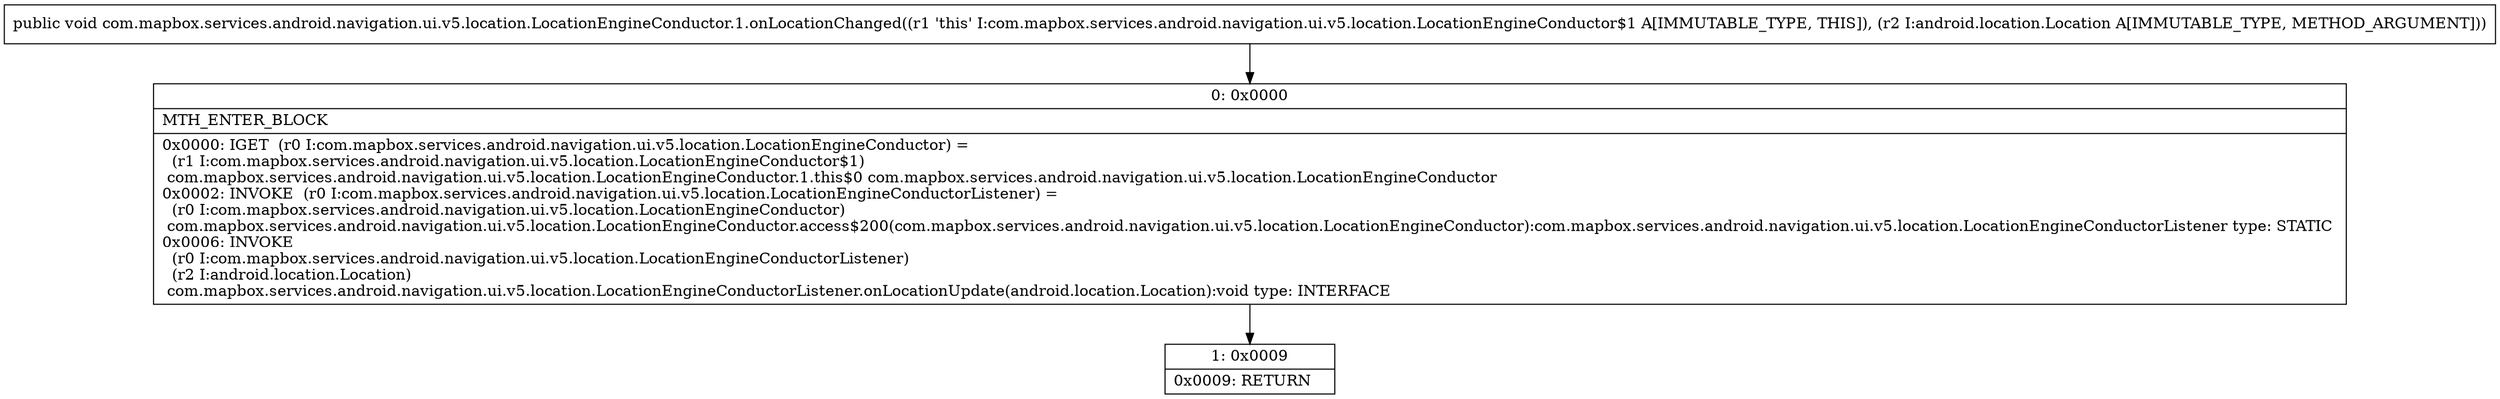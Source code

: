 digraph "CFG forcom.mapbox.services.android.navigation.ui.v5.location.LocationEngineConductor.1.onLocationChanged(Landroid\/location\/Location;)V" {
Node_0 [shape=record,label="{0\:\ 0x0000|MTH_ENTER_BLOCK\l|0x0000: IGET  (r0 I:com.mapbox.services.android.navigation.ui.v5.location.LocationEngineConductor) = \l  (r1 I:com.mapbox.services.android.navigation.ui.v5.location.LocationEngineConductor$1)\l com.mapbox.services.android.navigation.ui.v5.location.LocationEngineConductor.1.this$0 com.mapbox.services.android.navigation.ui.v5.location.LocationEngineConductor \l0x0002: INVOKE  (r0 I:com.mapbox.services.android.navigation.ui.v5.location.LocationEngineConductorListener) = \l  (r0 I:com.mapbox.services.android.navigation.ui.v5.location.LocationEngineConductor)\l com.mapbox.services.android.navigation.ui.v5.location.LocationEngineConductor.access$200(com.mapbox.services.android.navigation.ui.v5.location.LocationEngineConductor):com.mapbox.services.android.navigation.ui.v5.location.LocationEngineConductorListener type: STATIC \l0x0006: INVOKE  \l  (r0 I:com.mapbox.services.android.navigation.ui.v5.location.LocationEngineConductorListener)\l  (r2 I:android.location.Location)\l com.mapbox.services.android.navigation.ui.v5.location.LocationEngineConductorListener.onLocationUpdate(android.location.Location):void type: INTERFACE \l}"];
Node_1 [shape=record,label="{1\:\ 0x0009|0x0009: RETURN   \l}"];
MethodNode[shape=record,label="{public void com.mapbox.services.android.navigation.ui.v5.location.LocationEngineConductor.1.onLocationChanged((r1 'this' I:com.mapbox.services.android.navigation.ui.v5.location.LocationEngineConductor$1 A[IMMUTABLE_TYPE, THIS]), (r2 I:android.location.Location A[IMMUTABLE_TYPE, METHOD_ARGUMENT])) }"];
MethodNode -> Node_0;
Node_0 -> Node_1;
}

